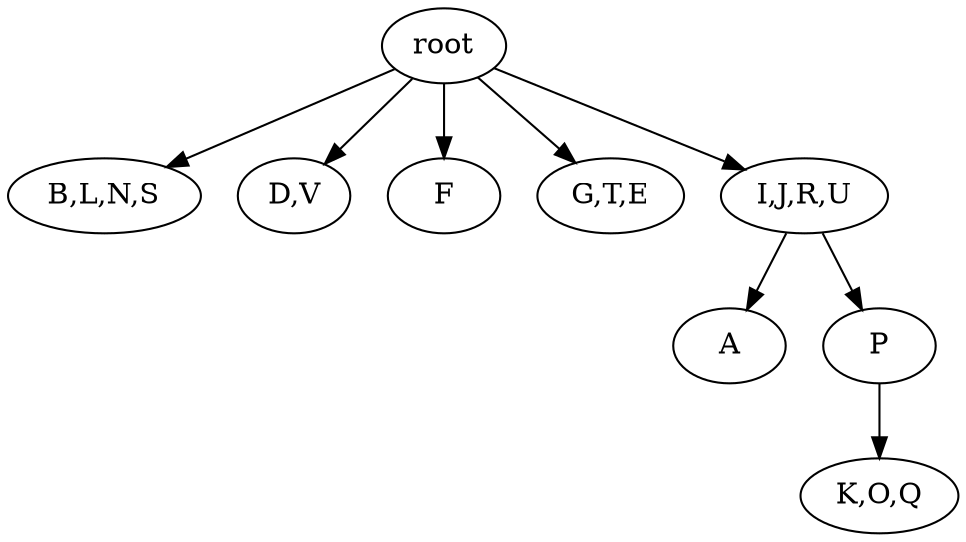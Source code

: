 strict digraph G {
	graph [name=G];
	0	 [label=root];
	3	 [label="B,L,N,S"];
	0 -> 3;
	2	 [label="D,V"];
	0 -> 2;
	7	 [label=F];
	0 -> 7;
	6	 [label="G,T,E"];
	0 -> 6;
	5	 [label="I,J,R,U"];
	0 -> 5;
	8	 [label=A];
	4	 [label="K,O,Q"];
	9	 [label=P];
	9 -> 4;
	5 -> 8;
	5 -> 9;
}
